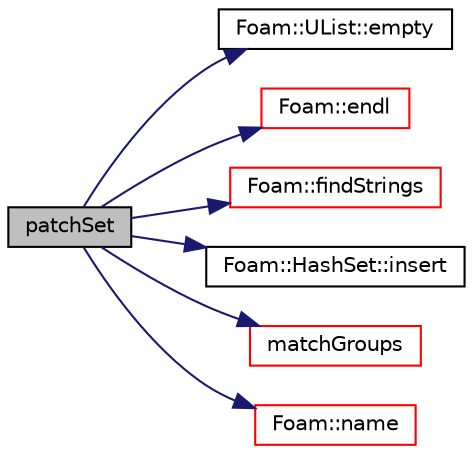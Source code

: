digraph "patchSet"
{
  bgcolor="transparent";
  edge [fontname="Helvetica",fontsize="10",labelfontname="Helvetica",labelfontsize="10"];
  node [fontname="Helvetica",fontsize="10",shape=record];
  rankdir="LR";
  Node1 [label="patchSet",height=0.2,width=0.4,color="black", fillcolor="grey75", style="filled", fontcolor="black"];
  Node1 -> Node2 [color="midnightblue",fontsize="10",style="solid",fontname="Helvetica"];
  Node2 [label="Foam::UList::empty",height=0.2,width=0.4,color="black",URL="$a02842.html#ac6e61de369e994009e36f344f99c15ad",tooltip="Return true if the UList is empty (ie, size() is zero) "];
  Node1 -> Node3 [color="midnightblue",fontsize="10",style="solid",fontname="Helvetica"];
  Node3 [label="Foam::endl",height=0.2,width=0.4,color="red",URL="$a10887.html#a2db8fe02a0d3909e9351bb4275b23ce4",tooltip="Add newline and flush stream. "];
  Node1 -> Node4 [color="midnightblue",fontsize="10",style="solid",fontname="Helvetica"];
  Node4 [label="Foam::findStrings",height=0.2,width=0.4,color="red",URL="$a10887.html#a24d78dbd0055269ca2a05f27a1edebff",tooltip="Return true if string matches one of the regular expressions. "];
  Node1 -> Node5 [color="midnightblue",fontsize="10",style="solid",fontname="Helvetica"];
  Node5 [label="Foam::HashSet::insert",height=0.2,width=0.4,color="black",URL="$a00992.html#a49f0753d9652681fc3a81f59951a0ad7",tooltip="Insert a new entry. "];
  Node1 -> Node6 [color="midnightblue",fontsize="10",style="solid",fontname="Helvetica"];
  Node6 [label="matchGroups",height=0.2,width=0.4,color="red",URL="$a01948.html#aeb77e4ba0af6c6a8faab03402a92e43e",tooltip="Match the patches to groups. Returns all the (fully matched) groups. "];
  Node1 -> Node7 [color="midnightblue",fontsize="10",style="solid",fontname="Helvetica"];
  Node7 [label="Foam::name",height=0.2,width=0.4,color="red",URL="$a10887.html#adcb0df2bd4953cb6bb390272d8263c3a",tooltip="Return a string representation of a complex. "];
}
